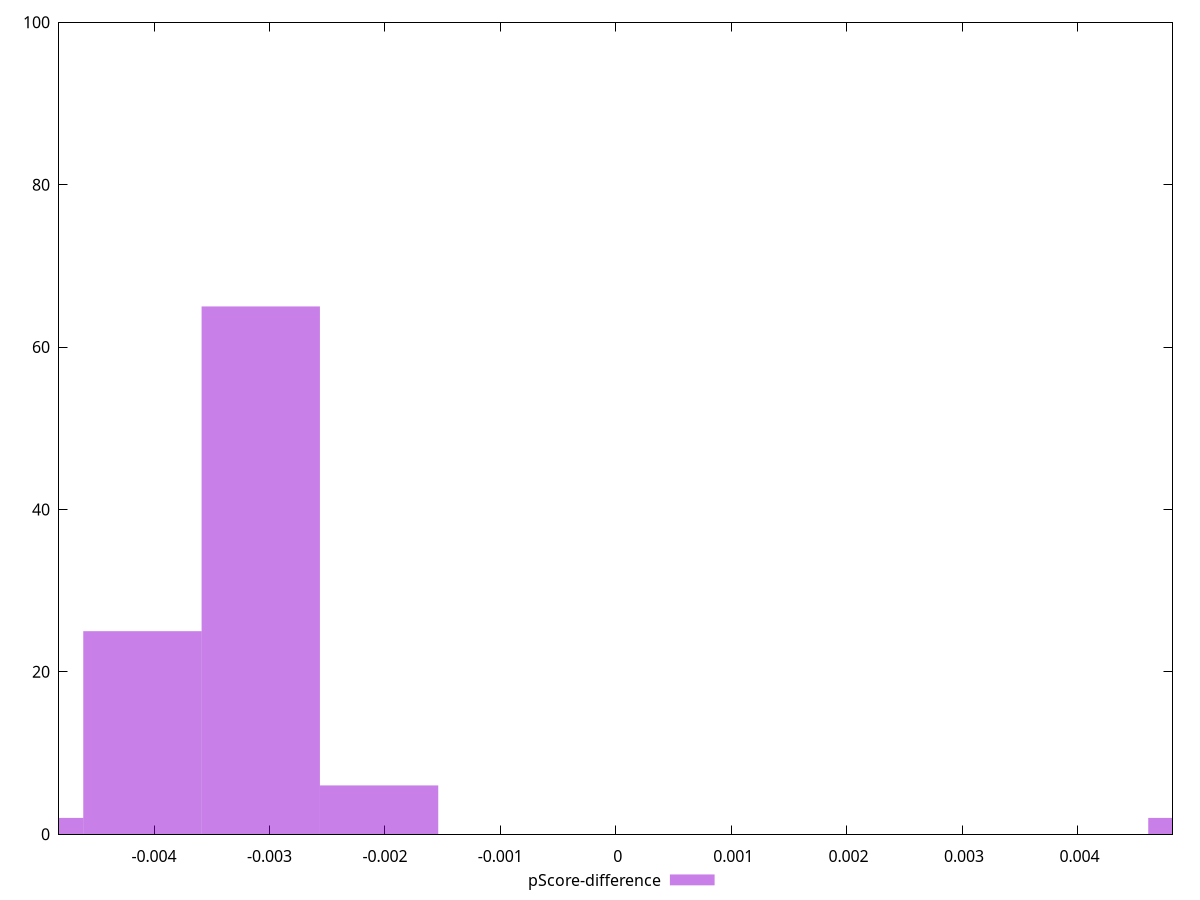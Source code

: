 reset

$pScoreDifference <<EOF
-0.003075566349444822 65
-0.004100755132593096 25
-0.002050377566296548 6
-0.005125943915741371 2
0.005125943915741371 2
EOF

set key outside below
set boxwidth 0.001025188783148274
set xrange [-0.0048235294117647265:0.0048235294117647265]
set yrange [0:100]
set trange [0:100]
set style fill transparent solid 0.5 noborder
set terminal svg size 640, 490 enhanced background rgb 'white'
set output "report_00009_2021-02-08T22-37-41.559Z/uses-rel-preload/samples/pages+cached+noadtech/pScore-difference/histogram.svg"

plot $pScoreDifference title "pScore-difference" with boxes

reset
